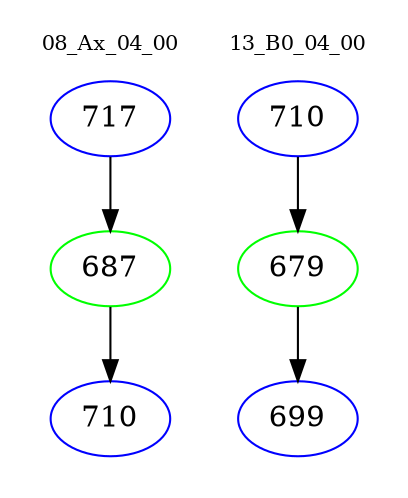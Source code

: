 digraph{
subgraph cluster_0 {
color = white
label = "08_Ax_04_00";
fontsize=10;
T0_717 [label="717", color="blue"]
T0_717 -> T0_687 [color="black"]
T0_687 [label="687", color="green"]
T0_687 -> T0_710 [color="black"]
T0_710 [label="710", color="blue"]
}
subgraph cluster_1 {
color = white
label = "13_B0_04_00";
fontsize=10;
T1_710 [label="710", color="blue"]
T1_710 -> T1_679 [color="black"]
T1_679 [label="679", color="green"]
T1_679 -> T1_699 [color="black"]
T1_699 [label="699", color="blue"]
}
}
